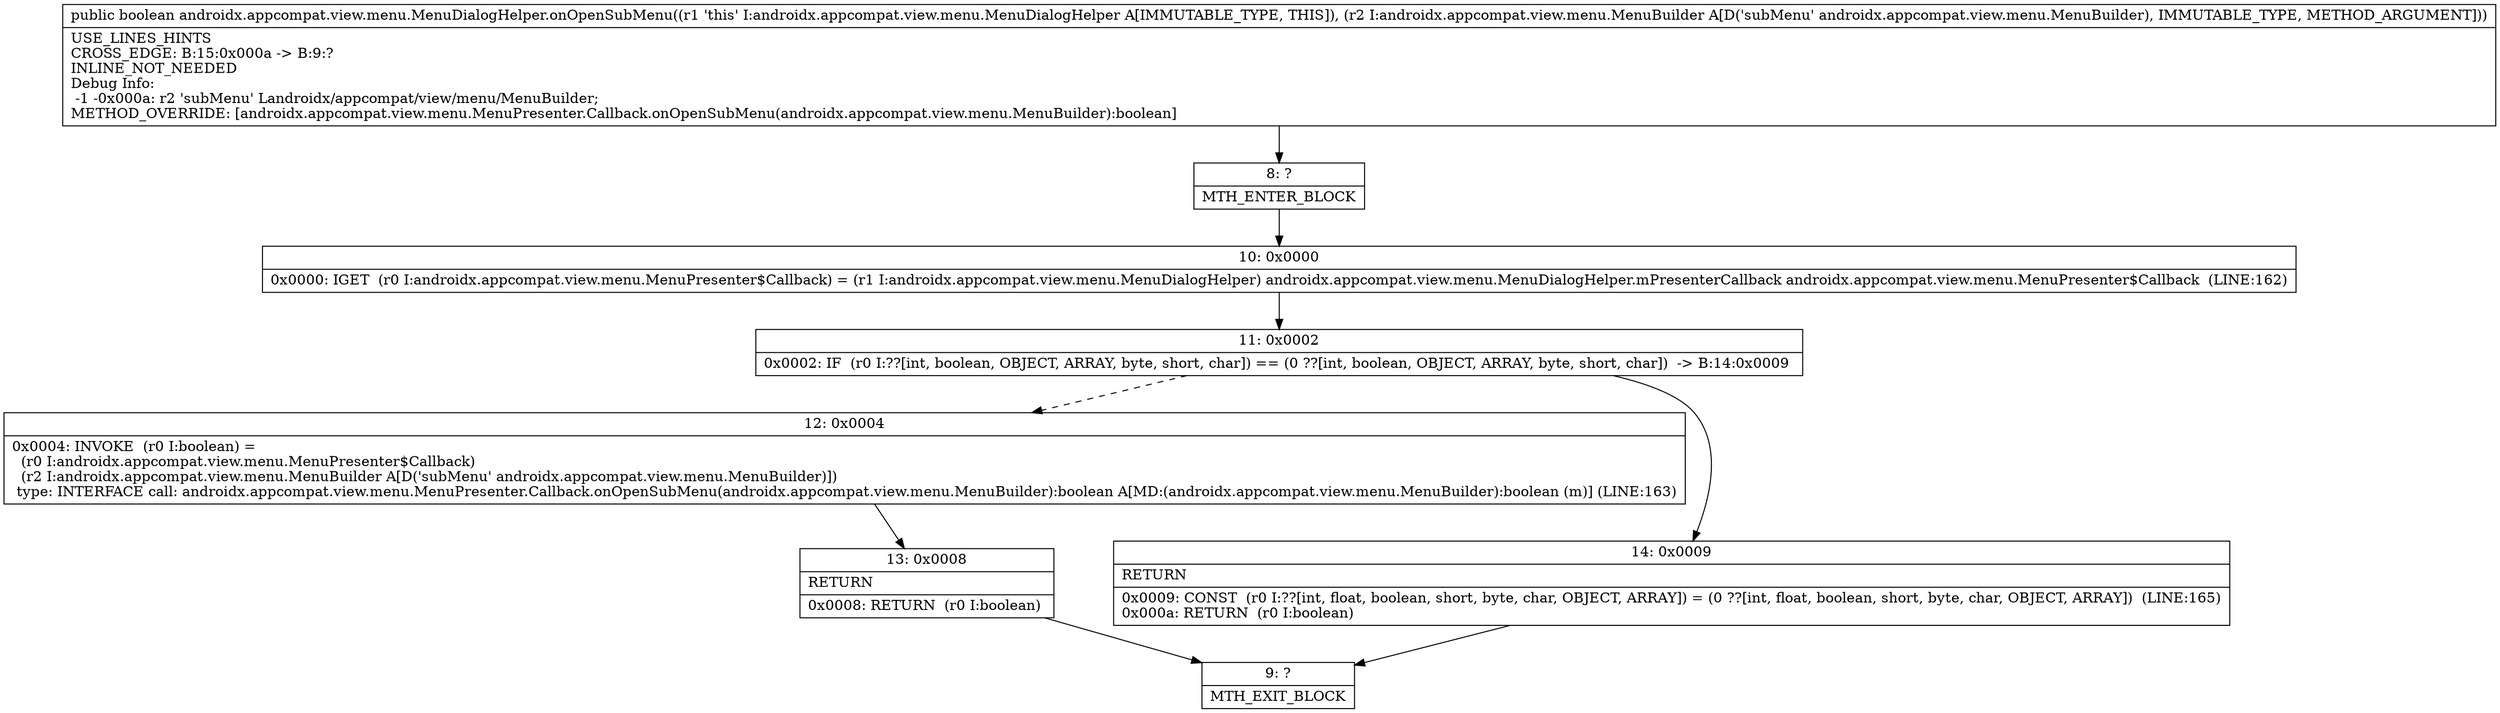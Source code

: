 digraph "CFG forandroidx.appcompat.view.menu.MenuDialogHelper.onOpenSubMenu(Landroidx\/appcompat\/view\/menu\/MenuBuilder;)Z" {
Node_8 [shape=record,label="{8\:\ ?|MTH_ENTER_BLOCK\l}"];
Node_10 [shape=record,label="{10\:\ 0x0000|0x0000: IGET  (r0 I:androidx.appcompat.view.menu.MenuPresenter$Callback) = (r1 I:androidx.appcompat.view.menu.MenuDialogHelper) androidx.appcompat.view.menu.MenuDialogHelper.mPresenterCallback androidx.appcompat.view.menu.MenuPresenter$Callback  (LINE:162)\l}"];
Node_11 [shape=record,label="{11\:\ 0x0002|0x0002: IF  (r0 I:??[int, boolean, OBJECT, ARRAY, byte, short, char]) == (0 ??[int, boolean, OBJECT, ARRAY, byte, short, char])  \-\> B:14:0x0009 \l}"];
Node_12 [shape=record,label="{12\:\ 0x0004|0x0004: INVOKE  (r0 I:boolean) = \l  (r0 I:androidx.appcompat.view.menu.MenuPresenter$Callback)\l  (r2 I:androidx.appcompat.view.menu.MenuBuilder A[D('subMenu' androidx.appcompat.view.menu.MenuBuilder)])\l type: INTERFACE call: androidx.appcompat.view.menu.MenuPresenter.Callback.onOpenSubMenu(androidx.appcompat.view.menu.MenuBuilder):boolean A[MD:(androidx.appcompat.view.menu.MenuBuilder):boolean (m)] (LINE:163)\l}"];
Node_13 [shape=record,label="{13\:\ 0x0008|RETURN\l|0x0008: RETURN  (r0 I:boolean) \l}"];
Node_9 [shape=record,label="{9\:\ ?|MTH_EXIT_BLOCK\l}"];
Node_14 [shape=record,label="{14\:\ 0x0009|RETURN\l|0x0009: CONST  (r0 I:??[int, float, boolean, short, byte, char, OBJECT, ARRAY]) = (0 ??[int, float, boolean, short, byte, char, OBJECT, ARRAY])  (LINE:165)\l0x000a: RETURN  (r0 I:boolean) \l}"];
MethodNode[shape=record,label="{public boolean androidx.appcompat.view.menu.MenuDialogHelper.onOpenSubMenu((r1 'this' I:androidx.appcompat.view.menu.MenuDialogHelper A[IMMUTABLE_TYPE, THIS]), (r2 I:androidx.appcompat.view.menu.MenuBuilder A[D('subMenu' androidx.appcompat.view.menu.MenuBuilder), IMMUTABLE_TYPE, METHOD_ARGUMENT]))  | USE_LINES_HINTS\lCROSS_EDGE: B:15:0x000a \-\> B:9:?\lINLINE_NOT_NEEDED\lDebug Info:\l  \-1 \-0x000a: r2 'subMenu' Landroidx\/appcompat\/view\/menu\/MenuBuilder;\lMETHOD_OVERRIDE: [androidx.appcompat.view.menu.MenuPresenter.Callback.onOpenSubMenu(androidx.appcompat.view.menu.MenuBuilder):boolean]\l}"];
MethodNode -> Node_8;Node_8 -> Node_10;
Node_10 -> Node_11;
Node_11 -> Node_12[style=dashed];
Node_11 -> Node_14;
Node_12 -> Node_13;
Node_13 -> Node_9;
Node_14 -> Node_9;
}

